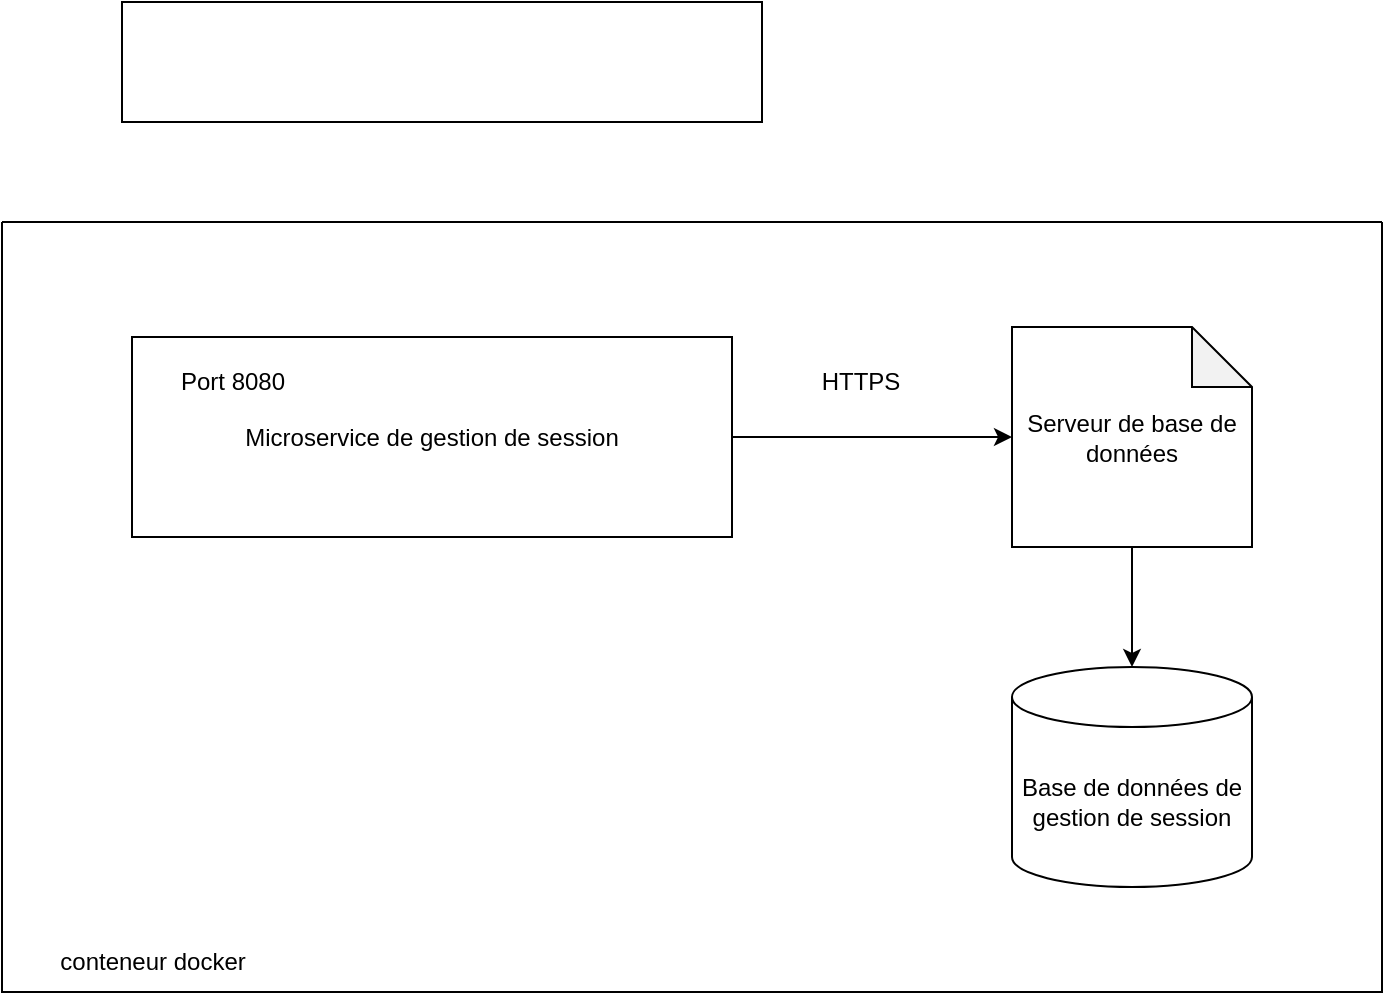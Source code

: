 <mxfile version="17.5.0" type="github">
  <diagram id="DjuPNVFT3o-H4Go0dRkL" name="Page-1">
    <mxGraphModel dx="1422" dy="724" grid="1" gridSize="10" guides="1" tooltips="1" connect="1" arrows="1" fold="1" page="1" pageScale="1" pageWidth="827" pageHeight="1169" math="0" shadow="0">
      <root>
        <mxCell id="0" />
        <mxCell id="1" parent="0" />
        <mxCell id="o5xTC9oFkGva9_HFKY-1-6" value="" style="swimlane;startSize=0;" vertex="1" parent="1">
          <mxGeometry x="10" y="140" width="690" height="385" as="geometry" />
        </mxCell>
        <mxCell id="o5xTC9oFkGva9_HFKY-1-10" value="conteneur docker" style="text;html=1;align=center;verticalAlign=middle;resizable=0;points=[];autosize=1;strokeColor=none;fillColor=none;" vertex="1" parent="o5xTC9oFkGva9_HFKY-1-6">
          <mxGeometry x="20" y="360" width="110" height="20" as="geometry" />
        </mxCell>
        <mxCell id="o5xTC9oFkGva9_HFKY-1-1" value="Base de données de gestion de session" style="shape=cylinder3;whiteSpace=wrap;html=1;boundedLbl=1;backgroundOutline=1;size=15;" vertex="1" parent="o5xTC9oFkGva9_HFKY-1-6">
          <mxGeometry x="505" y="222.5" width="120" height="110" as="geometry" />
        </mxCell>
        <mxCell id="o5xTC9oFkGva9_HFKY-1-4" value="Serveur de base de données" style="shape=note;whiteSpace=wrap;html=1;backgroundOutline=1;darkOpacity=0.05;" vertex="1" parent="o5xTC9oFkGva9_HFKY-1-6">
          <mxGeometry x="505" y="52.5" width="120" height="110" as="geometry" />
        </mxCell>
        <mxCell id="o5xTC9oFkGva9_HFKY-1-5" value="" style="endArrow=classic;html=1;rounded=0;entryX=0.5;entryY=0;entryDx=0;entryDy=0;entryPerimeter=0;exitX=0.5;exitY=1;exitDx=0;exitDy=0;exitPerimeter=0;" edge="1" parent="o5xTC9oFkGva9_HFKY-1-6" source="o5xTC9oFkGva9_HFKY-1-4" target="o5xTC9oFkGva9_HFKY-1-1">
          <mxGeometry width="50" height="50" relative="1" as="geometry">
            <mxPoint x="385" y="242.5" as="sourcePoint" />
            <mxPoint x="435" y="192.5" as="targetPoint" />
          </mxGeometry>
        </mxCell>
        <mxCell id="o5xTC9oFkGva9_HFKY-1-11" value="Microservice de gestion de session" style="rounded=0;whiteSpace=wrap;html=1;" vertex="1" parent="o5xTC9oFkGva9_HFKY-1-6">
          <mxGeometry x="65" y="57.5" width="300" height="100" as="geometry" />
        </mxCell>
        <mxCell id="o5xTC9oFkGva9_HFKY-1-12" value="" style="endArrow=classic;html=1;rounded=0;entryX=0;entryY=0.5;entryDx=0;entryDy=0;entryPerimeter=0;exitX=1;exitY=0.5;exitDx=0;exitDy=0;" edge="1" parent="o5xTC9oFkGva9_HFKY-1-6" source="o5xTC9oFkGva9_HFKY-1-11" target="o5xTC9oFkGva9_HFKY-1-4">
          <mxGeometry width="50" height="50" relative="1" as="geometry">
            <mxPoint x="335" y="212.5" as="sourcePoint" />
            <mxPoint x="385" y="162.5" as="targetPoint" />
          </mxGeometry>
        </mxCell>
        <mxCell id="o5xTC9oFkGva9_HFKY-1-13" value="Port 8080" style="text;html=1;align=center;verticalAlign=middle;resizable=0;points=[];autosize=1;strokeColor=none;fillColor=none;" vertex="1" parent="o5xTC9oFkGva9_HFKY-1-6">
          <mxGeometry x="80" y="70" width="70" height="20" as="geometry" />
        </mxCell>
        <mxCell id="o5xTC9oFkGva9_HFKY-1-14" value="HTTPS" style="text;html=1;align=center;verticalAlign=middle;resizable=0;points=[];autosize=1;strokeColor=none;fillColor=none;" vertex="1" parent="o5xTC9oFkGva9_HFKY-1-6">
          <mxGeometry x="404" y="70" width="50" height="20" as="geometry" />
        </mxCell>
        <mxCell id="o5xTC9oFkGva9_HFKY-1-16" value="" style="rounded=0;whiteSpace=wrap;html=1;" vertex="1" parent="1">
          <mxGeometry x="70" y="30" width="320" height="60" as="geometry" />
        </mxCell>
      </root>
    </mxGraphModel>
  </diagram>
</mxfile>
